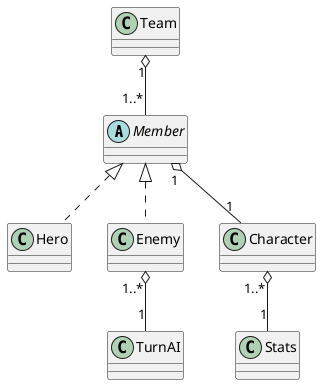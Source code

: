 @startuml

abstract class Member
class Team
class Hero
class Enemy
class Character
class TurnAI
class Stats

Member <|.. Hero
Member <|.. Enemy
Enemy "1..*" o-- "1" TurnAI
Member "1" o-- "1" Character

Character "1..*" o-- "1" Stats
Team "1" o-- "1..*" Member

@enduml